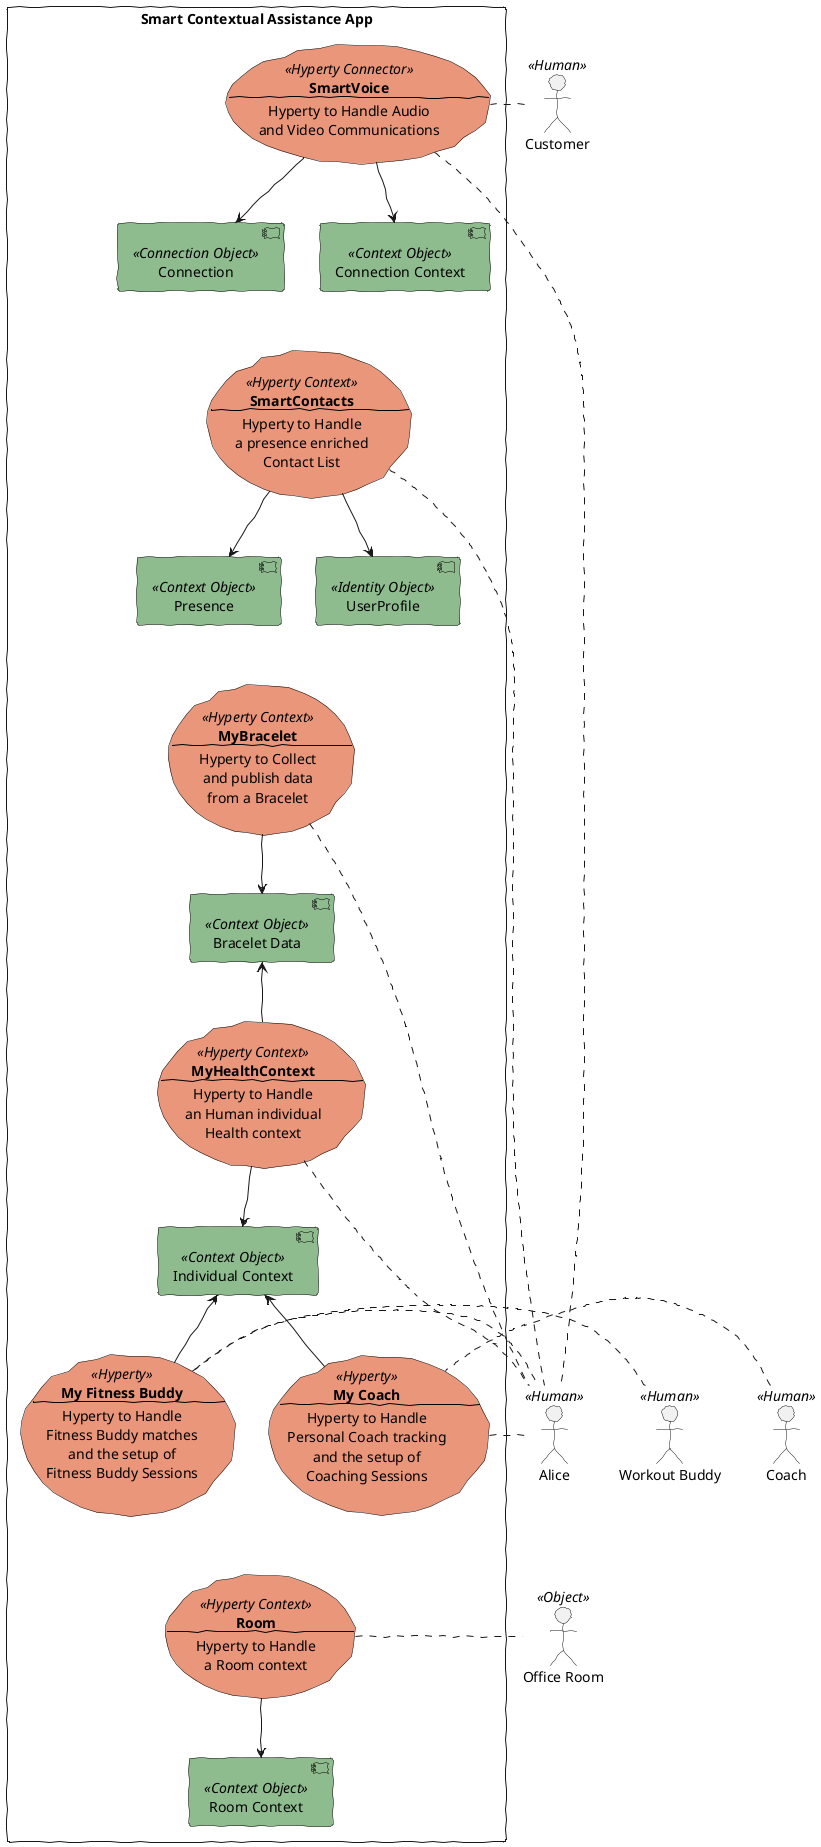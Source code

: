 @startuml
skinparam handwritten true

skinparam usecase {
	BackgroundColor DarkSalmon
	BorderColor Black

	BackgroundColor<< Context >> DarkRed
	BorderColor<< Context >> DarkRed

	ActorBackgroundColor<< Human >> Green
  ActorBackgroundColor<< Object >> Silver
}

skinparam component {
	BackgroundColor DarkSeaGreen
	BorderColor Black
}

actor Alice << Human >>
actor Customer <<Human>>
actor Office <<Object>> as "Office Room"

rectangle "Smart Contextual Assistance App" {
  usecase voiceH <<Hyperty Connector>> as "**SmartVoice**
  --
  Hyperty to Handle Audio
  and Video Communications"

	component Connection <<Connection Object>> as comObj

	component "Connection Context" <<Context Object>> as ctxtObj

	voiceH -down-> comObj

	voiceH -down-> ctxtObj

  usecase contactsH <<Hyperty Context>> as "**SmartContacts**
  --
  Hyperty to Handle
  a presence enriched
  Contact List"

	component UserProfile <<Identity Object>> as idObj

	component "Presence" <<Context Object>> as presObj

	contactsH -down-> idObj

	contactsH -down-> presObj

	contactsH -[hidden]up- comObj

	usecase myBraH <<Hyperty Context>> as "**MyBracelet**
  --
  Hyperty to Collect
	and publish data
	from a Bracelet"

	component "Bracelet Data" <<Context Object>> as myBraObj

	myBraH -down-> myBraObj

	myBraH -[hidden]up- presObj

	usecase myCtxtH <<Hyperty Context>> as "**MyHealthContext**
  --
  Hyperty to Handle
  an Human individual
	Health context"

	component "Individual Context" <<Context Object>> as myCtxtObj

	myCtxtH -up-> myBraObj

	myCtxtH -down-> myCtxtObj


	usecase myWorkoutBuddyH <<Hyperty>> as "**My Fitness Buddy**
  --
  Hyperty to Handle
  Fitness Buddy matches
	and the setup of
	Fitness Buddy Sessions"

	myWorkoutBuddyH -up-> myCtxtObj

	usecase myCoachH <<Hyperty>> as "**My Coach**
  --
  Hyperty to Handle
  Personal Coach tracking
	and the setup of
	Coaching Sessions"

	myCoachH -up-> myCtxtObj

	usecase roomH <<Hyperty Context>> as "**Room**
  --
  Hyperty to Handle
  a Room context"

	component "Room Context" <<Context Object>> as roomCtxtObj

	roomH -down-> roomCtxtObj

	roomH -[hidden]up- myWorkoutBuddyH

}

actor Buddy <<Human>> as "Workout Buddy"
actor Coach <<Human>> as "Coach"

Alice .left- voiceH
Customer .right- voiceH
Alice .left- contactsH
Alice .left- myCtxtH
Alice .left- myBraH
Alice .left- myWorkoutBuddyH
Buddy .right- myWorkoutBuddyH
Alice .left- myCoachH
Coach .right- myCoachH
Office .left- roomH

@enduml
